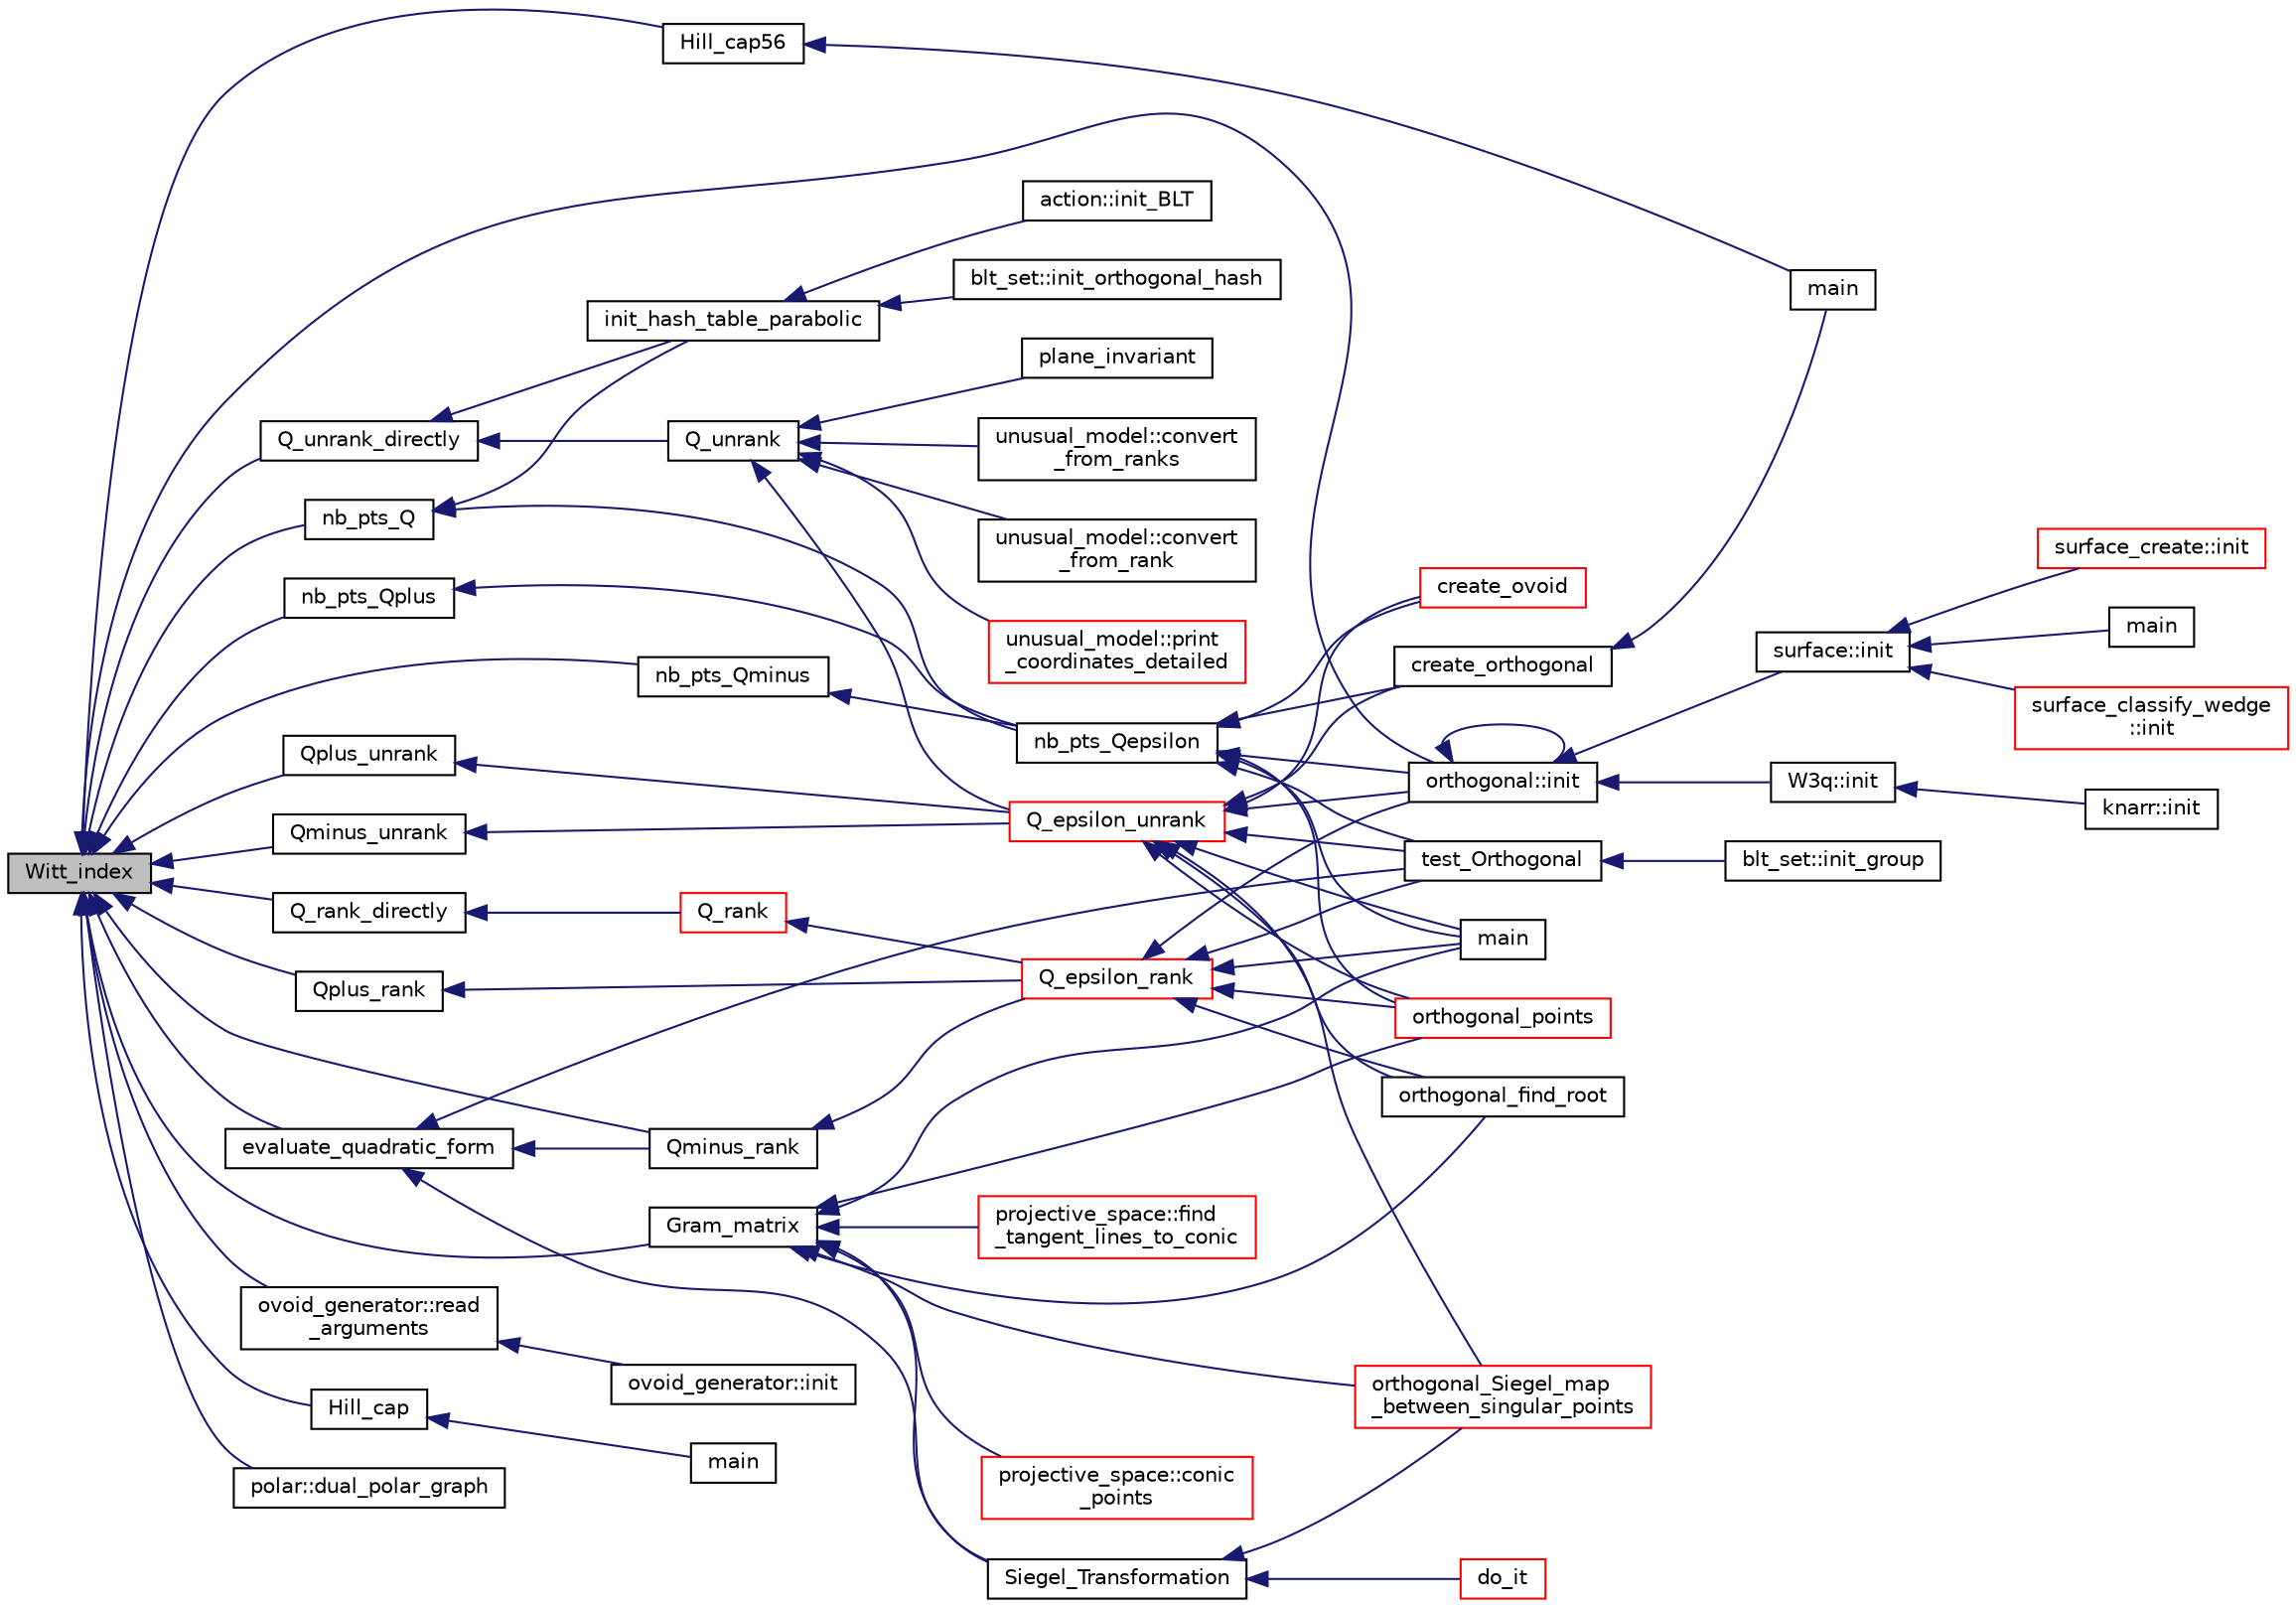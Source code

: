 digraph "Witt_index"
{
  edge [fontname="Helvetica",fontsize="10",labelfontname="Helvetica",labelfontsize="10"];
  node [fontname="Helvetica",fontsize="10",shape=record];
  rankdir="LR";
  Node22013 [label="Witt_index",height=0.2,width=0.4,color="black", fillcolor="grey75", style="filled", fontcolor="black"];
  Node22013 -> Node22014 [dir="back",color="midnightblue",fontsize="10",style="solid",fontname="Helvetica"];
  Node22014 [label="orthogonal::init",height=0.2,width=0.4,color="black", fillcolor="white", style="filled",URL="$d7/daa/classorthogonal.html#a8bd53ba30f34ac50889503f0f3ef6deb"];
  Node22014 -> Node22014 [dir="back",color="midnightblue",fontsize="10",style="solid",fontname="Helvetica"];
  Node22014 -> Node22015 [dir="back",color="midnightblue",fontsize="10",style="solid",fontname="Helvetica"];
  Node22015 [label="surface::init",height=0.2,width=0.4,color="black", fillcolor="white", style="filled",URL="$d5/d88/classsurface.html#a90570b0ca6ab02988159f2c40cb27308"];
  Node22015 -> Node22016 [dir="back",color="midnightblue",fontsize="10",style="solid",fontname="Helvetica"];
  Node22016 [label="main",height=0.2,width=0.4,color="black", fillcolor="white", style="filled",URL="$d6/dc3/arc__lifting__main_8_c.html#a217dbf8b442f20279ea00b898af96f52"];
  Node22015 -> Node22017 [dir="back",color="midnightblue",fontsize="10",style="solid",fontname="Helvetica"];
  Node22017 [label="surface_classify_wedge\l::init",height=0.2,width=0.4,color="red", fillcolor="white", style="filled",URL="$d7/d5c/classsurface__classify__wedge.html#a43302106663b307aa8274a5112a7010a"];
  Node22015 -> Node22019 [dir="back",color="midnightblue",fontsize="10",style="solid",fontname="Helvetica"];
  Node22019 [label="surface_create::init",height=0.2,width=0.4,color="red", fillcolor="white", style="filled",URL="$de/da4/classsurface__create.html#ab0db5c12825f778e3caf8aa4da02eb06"];
  Node22014 -> Node22021 [dir="back",color="midnightblue",fontsize="10",style="solid",fontname="Helvetica"];
  Node22021 [label="W3q::init",height=0.2,width=0.4,color="black", fillcolor="white", style="filled",URL="$de/d2c/class_w3q.html#a215fe070895a4915537fcb1bfba4f777"];
  Node22021 -> Node22022 [dir="back",color="midnightblue",fontsize="10",style="solid",fontname="Helvetica"];
  Node22022 [label="knarr::init",height=0.2,width=0.4,color="black", fillcolor="white", style="filled",URL="$d7/de5/classknarr.html#a1e25f28aeec8f316cc0ce81eb89e670e"];
  Node22013 -> Node22023 [dir="back",color="midnightblue",fontsize="10",style="solid",fontname="Helvetica"];
  Node22023 [label="ovoid_generator::read\l_arguments",height=0.2,width=0.4,color="black", fillcolor="white", style="filled",URL="$d3/daf/classovoid__generator.html#a85df34db52d1f49f1f9c60dfdbf87040"];
  Node22023 -> Node22024 [dir="back",color="midnightblue",fontsize="10",style="solid",fontname="Helvetica"];
  Node22024 [label="ovoid_generator::init",height=0.2,width=0.4,color="black", fillcolor="white", style="filled",URL="$d3/daf/classovoid__generator.html#a44d90a4751554076f432f35089a964c2"];
  Node22013 -> Node22025 [dir="back",color="midnightblue",fontsize="10",style="solid",fontname="Helvetica"];
  Node22025 [label="Hill_cap",height=0.2,width=0.4,color="black", fillcolor="white", style="filled",URL="$da/d28/hill_8_c.html#a7c2543fe497e681d4b492b16ea7f933e"];
  Node22025 -> Node22026 [dir="back",color="midnightblue",fontsize="10",style="solid",fontname="Helvetica"];
  Node22026 [label="main",height=0.2,width=0.4,color="black", fillcolor="white", style="filled",URL="$da/d28/hill_8_c.html#a217dbf8b442f20279ea00b898af96f52"];
  Node22013 -> Node22027 [dir="back",color="midnightblue",fontsize="10",style="solid",fontname="Helvetica"];
  Node22027 [label="nb_pts_Q",height=0.2,width=0.4,color="black", fillcolor="white", style="filled",URL="$db/da0/lib_2foundations_2geometry_2orthogonal__points_8_c.html#a625e7781bbd5d9989694bcf83e0ac558"];
  Node22027 -> Node22028 [dir="back",color="midnightblue",fontsize="10",style="solid",fontname="Helvetica"];
  Node22028 [label="nb_pts_Qepsilon",height=0.2,width=0.4,color="black", fillcolor="white", style="filled",URL="$db/da0/lib_2foundations_2geometry_2orthogonal__points_8_c.html#acbf91472684f545d7c79eecc893cc250"];
  Node22028 -> Node22029 [dir="back",color="midnightblue",fontsize="10",style="solid",fontname="Helvetica"];
  Node22029 [label="main",height=0.2,width=0.4,color="black", fillcolor="white", style="filled",URL="$d1/d15/apps_2combinatorics_2orthogonal_8_c.html#a3c04138a5bfe5d72780bb7e82a18e627"];
  Node22028 -> Node22014 [dir="back",color="midnightblue",fontsize="10",style="solid",fontname="Helvetica"];
  Node22028 -> Node22030 [dir="back",color="midnightblue",fontsize="10",style="solid",fontname="Helvetica"];
  Node22030 [label="create_ovoid",height=0.2,width=0.4,color="red", fillcolor="white", style="filled",URL="$d9/dbf/projective__space_2ovoid_8_c.html#a812088e2c64cb8a0834e9eacae4b92a6"];
  Node22028 -> Node22032 [dir="back",color="midnightblue",fontsize="10",style="solid",fontname="Helvetica"];
  Node22032 [label="test_Orthogonal",height=0.2,width=0.4,color="black", fillcolor="white", style="filled",URL="$db/da0/lib_2foundations_2geometry_2orthogonal__points_8_c.html#a071f90f8a33649e2d4a8f5c9a401a4f4"];
  Node22032 -> Node22033 [dir="back",color="midnightblue",fontsize="10",style="solid",fontname="Helvetica"];
  Node22033 [label="blt_set::init_group",height=0.2,width=0.4,color="black", fillcolor="white", style="filled",URL="$d1/d3d/classblt__set.html#a9e5aede3bbac6f5e1dd31a8965bba200"];
  Node22028 -> Node22034 [dir="back",color="midnightblue",fontsize="10",style="solid",fontname="Helvetica"];
  Node22034 [label="orthogonal_points",height=0.2,width=0.4,color="red", fillcolor="white", style="filled",URL="$d7/d83/points_8_c.html#a2a86a595e599aecd619f0046595252e4"];
  Node22028 -> Node22036 [dir="back",color="midnightblue",fontsize="10",style="solid",fontname="Helvetica"];
  Node22036 [label="create_orthogonal",height=0.2,width=0.4,color="black", fillcolor="white", style="filled",URL="$d4/d67/geometry_8h.html#af56e0787251ddb889edb236e423aff02"];
  Node22036 -> Node22037 [dir="back",color="midnightblue",fontsize="10",style="solid",fontname="Helvetica"];
  Node22037 [label="main",height=0.2,width=0.4,color="black", fillcolor="white", style="filled",URL="$d4/d6e/make__something_8_c.html#a217dbf8b442f20279ea00b898af96f52"];
  Node22027 -> Node22038 [dir="back",color="midnightblue",fontsize="10",style="solid",fontname="Helvetica"];
  Node22038 [label="init_hash_table_parabolic",height=0.2,width=0.4,color="black", fillcolor="white", style="filled",URL="$db/da0/lib_2foundations_2geometry_2orthogonal__points_8_c.html#ac0501667678e59124c88842414489011"];
  Node22038 -> Node22039 [dir="back",color="midnightblue",fontsize="10",style="solid",fontname="Helvetica"];
  Node22039 [label="blt_set::init_orthogonal_hash",height=0.2,width=0.4,color="black", fillcolor="white", style="filled",URL="$d1/d3d/classblt__set.html#ad8a73370e16f2adf30172c3159ca8a74"];
  Node22038 -> Node22040 [dir="back",color="midnightblue",fontsize="10",style="solid",fontname="Helvetica"];
  Node22040 [label="action::init_BLT",height=0.2,width=0.4,color="black", fillcolor="white", style="filled",URL="$d2/d86/classaction.html#a0d33ca0ebe7467b984c3058520e02a0c"];
  Node22013 -> Node22041 [dir="back",color="midnightblue",fontsize="10",style="solid",fontname="Helvetica"];
  Node22041 [label="nb_pts_Qplus",height=0.2,width=0.4,color="black", fillcolor="white", style="filled",URL="$db/da0/lib_2foundations_2geometry_2orthogonal__points_8_c.html#a4c95a5cbf04d2ff4889759cc15ae1464"];
  Node22041 -> Node22028 [dir="back",color="midnightblue",fontsize="10",style="solid",fontname="Helvetica"];
  Node22013 -> Node22042 [dir="back",color="midnightblue",fontsize="10",style="solid",fontname="Helvetica"];
  Node22042 [label="nb_pts_Qminus",height=0.2,width=0.4,color="black", fillcolor="white", style="filled",URL="$db/da0/lib_2foundations_2geometry_2orthogonal__points_8_c.html#afb08f069d48d59325fdeeb235003ac75"];
  Node22042 -> Node22028 [dir="back",color="midnightblue",fontsize="10",style="solid",fontname="Helvetica"];
  Node22013 -> Node22043 [dir="back",color="midnightblue",fontsize="10",style="solid",fontname="Helvetica"];
  Node22043 [label="evaluate_quadratic_form",height=0.2,width=0.4,color="black", fillcolor="white", style="filled",URL="$db/da0/lib_2foundations_2geometry_2orthogonal__points_8_c.html#a4faa3ca9079fe60d4ad421506491ed6a"];
  Node22043 -> Node22044 [dir="back",color="midnightblue",fontsize="10",style="solid",fontname="Helvetica"];
  Node22044 [label="Qminus_rank",height=0.2,width=0.4,color="black", fillcolor="white", style="filled",URL="$db/da0/lib_2foundations_2geometry_2orthogonal__points_8_c.html#aec3e3dad3c2c12fa081edab0af2cb91a"];
  Node22044 -> Node22045 [dir="back",color="midnightblue",fontsize="10",style="solid",fontname="Helvetica"];
  Node22045 [label="Q_epsilon_rank",height=0.2,width=0.4,color="red", fillcolor="white", style="filled",URL="$db/da0/lib_2foundations_2geometry_2orthogonal__points_8_c.html#a0949e1151174e2988aa697cb31942e97"];
  Node22045 -> Node22029 [dir="back",color="midnightblue",fontsize="10",style="solid",fontname="Helvetica"];
  Node22045 -> Node22014 [dir="back",color="midnightblue",fontsize="10",style="solid",fontname="Helvetica"];
  Node22045 -> Node22032 [dir="back",color="midnightblue",fontsize="10",style="solid",fontname="Helvetica"];
  Node22045 -> Node22411 [dir="back",color="midnightblue",fontsize="10",style="solid",fontname="Helvetica"];
  Node22411 [label="orthogonal_find_root",height=0.2,width=0.4,color="black", fillcolor="white", style="filled",URL="$db/da0/lib_2foundations_2geometry_2orthogonal__points_8_c.html#a6c7b16f839dc3e1ee95f61a37139c8a0"];
  Node22045 -> Node22034 [dir="back",color="midnightblue",fontsize="10",style="solid",fontname="Helvetica"];
  Node22043 -> Node22412 [dir="back",color="midnightblue",fontsize="10",style="solid",fontname="Helvetica"];
  Node22412 [label="Siegel_Transformation",height=0.2,width=0.4,color="black", fillcolor="white", style="filled",URL="$db/da0/lib_2foundations_2geometry_2orthogonal__points_8_c.html#a126317c4062c73932a8e94268c0205cb"];
  Node22412 -> Node22413 [dir="back",color="midnightblue",fontsize="10",style="solid",fontname="Helvetica"];
  Node22413 [label="do_it",height=0.2,width=0.4,color="red", fillcolor="white", style="filled",URL="$d1/d84/orthogonal__group_8_c.html#a9b56334a3d1e584953aa0af91765100c"];
  Node22412 -> Node22415 [dir="back",color="midnightblue",fontsize="10",style="solid",fontname="Helvetica"];
  Node22415 [label="orthogonal_Siegel_map\l_between_singular_points",height=0.2,width=0.4,color="red", fillcolor="white", style="filled",URL="$db/da0/lib_2foundations_2geometry_2orthogonal__points_8_c.html#a2c6c42534b7915aacd84bb9725488fa9"];
  Node22043 -> Node22032 [dir="back",color="midnightblue",fontsize="10",style="solid",fontname="Helvetica"];
  Node22013 -> Node22417 [dir="back",color="midnightblue",fontsize="10",style="solid",fontname="Helvetica"];
  Node22417 [label="Q_unrank_directly",height=0.2,width=0.4,color="black", fillcolor="white", style="filled",URL="$db/da0/lib_2foundations_2geometry_2orthogonal__points_8_c.html#a105e7e72249e78fcf0785c69099d90ce"];
  Node22417 -> Node22038 [dir="back",color="midnightblue",fontsize="10",style="solid",fontname="Helvetica"];
  Node22417 -> Node22418 [dir="back",color="midnightblue",fontsize="10",style="solid",fontname="Helvetica"];
  Node22418 [label="Q_unrank",height=0.2,width=0.4,color="black", fillcolor="white", style="filled",URL="$db/da0/lib_2foundations_2geometry_2orthogonal__points_8_c.html#a6d02923d5b54ef796934e753e6f5b65b"];
  Node22418 -> Node22419 [dir="back",color="midnightblue",fontsize="10",style="solid",fontname="Helvetica"];
  Node22419 [label="Q_epsilon_unrank",height=0.2,width=0.4,color="red", fillcolor="white", style="filled",URL="$db/da0/lib_2foundations_2geometry_2orthogonal__points_8_c.html#af162c4d30d4a6528299e37551c353e7b"];
  Node22419 -> Node22029 [dir="back",color="midnightblue",fontsize="10",style="solid",fontname="Helvetica"];
  Node22419 -> Node22014 [dir="back",color="midnightblue",fontsize="10",style="solid",fontname="Helvetica"];
  Node22419 -> Node22030 [dir="back",color="midnightblue",fontsize="10",style="solid",fontname="Helvetica"];
  Node22419 -> Node22032 [dir="back",color="midnightblue",fontsize="10",style="solid",fontname="Helvetica"];
  Node22419 -> Node22415 [dir="back",color="midnightblue",fontsize="10",style="solid",fontname="Helvetica"];
  Node22419 -> Node22411 [dir="back",color="midnightblue",fontsize="10",style="solid",fontname="Helvetica"];
  Node22419 -> Node22034 [dir="back",color="midnightblue",fontsize="10",style="solid",fontname="Helvetica"];
  Node22419 -> Node22036 [dir="back",color="midnightblue",fontsize="10",style="solid",fontname="Helvetica"];
  Node22418 -> Node22492 [dir="back",color="midnightblue",fontsize="10",style="solid",fontname="Helvetica"];
  Node22492 [label="plane_invariant",height=0.2,width=0.4,color="black", fillcolor="white", style="filled",URL="$d4/d67/geometry_8h.html#a8cf23c42f17766e6ae13094522b91f19"];
  Node22418 -> Node22493 [dir="back",color="midnightblue",fontsize="10",style="solid",fontname="Helvetica"];
  Node22493 [label="unusual_model::convert\l_from_ranks",height=0.2,width=0.4,color="black", fillcolor="white", style="filled",URL="$dc/d50/classunusual__model.html#affe6f50031dfc606a0dca7ff5e26cc14"];
  Node22418 -> Node22494 [dir="back",color="midnightblue",fontsize="10",style="solid",fontname="Helvetica"];
  Node22494 [label="unusual_model::convert\l_from_rank",height=0.2,width=0.4,color="black", fillcolor="white", style="filled",URL="$dc/d50/classunusual__model.html#a54cf56041ed1ebe0517a2a4005932249"];
  Node22418 -> Node22495 [dir="back",color="midnightblue",fontsize="10",style="solid",fontname="Helvetica"];
  Node22495 [label="unusual_model::print\l_coordinates_detailed",height=0.2,width=0.4,color="red", fillcolor="white", style="filled",URL="$dc/d50/classunusual__model.html#a0c4ba0e0f35a1220693020cf318e9f75"];
  Node22013 -> Node22497 [dir="back",color="midnightblue",fontsize="10",style="solid",fontname="Helvetica"];
  Node22497 [label="Q_rank_directly",height=0.2,width=0.4,color="black", fillcolor="white", style="filled",URL="$db/da0/lib_2foundations_2geometry_2orthogonal__points_8_c.html#a5f856abfc1a984dc77a7e21a239ab88e"];
  Node22497 -> Node22498 [dir="back",color="midnightblue",fontsize="10",style="solid",fontname="Helvetica"];
  Node22498 [label="Q_rank",height=0.2,width=0.4,color="red", fillcolor="white", style="filled",URL="$db/da0/lib_2foundations_2geometry_2orthogonal__points_8_c.html#ad2671f4db3224df1e22494b9d946375e"];
  Node22498 -> Node22045 [dir="back",color="midnightblue",fontsize="10",style="solid",fontname="Helvetica"];
  Node22013 -> Node22507 [dir="back",color="midnightblue",fontsize="10",style="solid",fontname="Helvetica"];
  Node22507 [label="Qplus_unrank",height=0.2,width=0.4,color="black", fillcolor="white", style="filled",URL="$db/da0/lib_2foundations_2geometry_2orthogonal__points_8_c.html#ad50512edd586919700e033744b4a03c8"];
  Node22507 -> Node22419 [dir="back",color="midnightblue",fontsize="10",style="solid",fontname="Helvetica"];
  Node22013 -> Node22508 [dir="back",color="midnightblue",fontsize="10",style="solid",fontname="Helvetica"];
  Node22508 [label="Qplus_rank",height=0.2,width=0.4,color="black", fillcolor="white", style="filled",URL="$db/da0/lib_2foundations_2geometry_2orthogonal__points_8_c.html#aaa1be357d007a845ce2866169d63afb7"];
  Node22508 -> Node22045 [dir="back",color="midnightblue",fontsize="10",style="solid",fontname="Helvetica"];
  Node22013 -> Node22509 [dir="back",color="midnightblue",fontsize="10",style="solid",fontname="Helvetica"];
  Node22509 [label="Qminus_unrank",height=0.2,width=0.4,color="black", fillcolor="white", style="filled",URL="$db/da0/lib_2foundations_2geometry_2orthogonal__points_8_c.html#ac2dd18f435ab479095b836a483c12c7d"];
  Node22509 -> Node22419 [dir="back",color="midnightblue",fontsize="10",style="solid",fontname="Helvetica"];
  Node22013 -> Node22044 [dir="back",color="midnightblue",fontsize="10",style="solid",fontname="Helvetica"];
  Node22013 -> Node22510 [dir="back",color="midnightblue",fontsize="10",style="solid",fontname="Helvetica"];
  Node22510 [label="Gram_matrix",height=0.2,width=0.4,color="black", fillcolor="white", style="filled",URL="$db/da0/lib_2foundations_2geometry_2orthogonal__points_8_c.html#ac12dc10369b65c42bea69e71edb126a1"];
  Node22510 -> Node22029 [dir="back",color="midnightblue",fontsize="10",style="solid",fontname="Helvetica"];
  Node22510 -> Node22412 [dir="back",color="midnightblue",fontsize="10",style="solid",fontname="Helvetica"];
  Node22510 -> Node22415 [dir="back",color="midnightblue",fontsize="10",style="solid",fontname="Helvetica"];
  Node22510 -> Node22411 [dir="back",color="midnightblue",fontsize="10",style="solid",fontname="Helvetica"];
  Node22510 -> Node22034 [dir="back",color="midnightblue",fontsize="10",style="solid",fontname="Helvetica"];
  Node22510 -> Node22511 [dir="back",color="midnightblue",fontsize="10",style="solid",fontname="Helvetica"];
  Node22511 [label="projective_space::conic\l_points",height=0.2,width=0.4,color="red", fillcolor="white", style="filled",URL="$d2/d17/classprojective__space.html#ac89e189c57d38120fd83fec078fd59e8"];
  Node22510 -> Node22516 [dir="back",color="midnightblue",fontsize="10",style="solid",fontname="Helvetica"];
  Node22516 [label="projective_space::find\l_tangent_lines_to_conic",height=0.2,width=0.4,color="red", fillcolor="white", style="filled",URL="$d2/d17/classprojective__space.html#a5466280662eb757e4361e5b91e9a3b0b"];
  Node22013 -> Node22333 [dir="back",color="midnightblue",fontsize="10",style="solid",fontname="Helvetica"];
  Node22333 [label="polar::dual_polar_graph",height=0.2,width=0.4,color="black", fillcolor="white", style="filled",URL="$da/d1c/classpolar.html#a6e5e2b0d9d3447cac72cb82ce3d2e9e5"];
  Node22013 -> Node22524 [dir="back",color="midnightblue",fontsize="10",style="solid",fontname="Helvetica"];
  Node22524 [label="Hill_cap56",height=0.2,width=0.4,color="black", fillcolor="white", style="filled",URL="$df/d74/tl__geometry_8h.html#ad7fc0ff2bf8455ab25e170c6930047a6"];
  Node22524 -> Node22037 [dir="back",color="midnightblue",fontsize="10",style="solid",fontname="Helvetica"];
}
